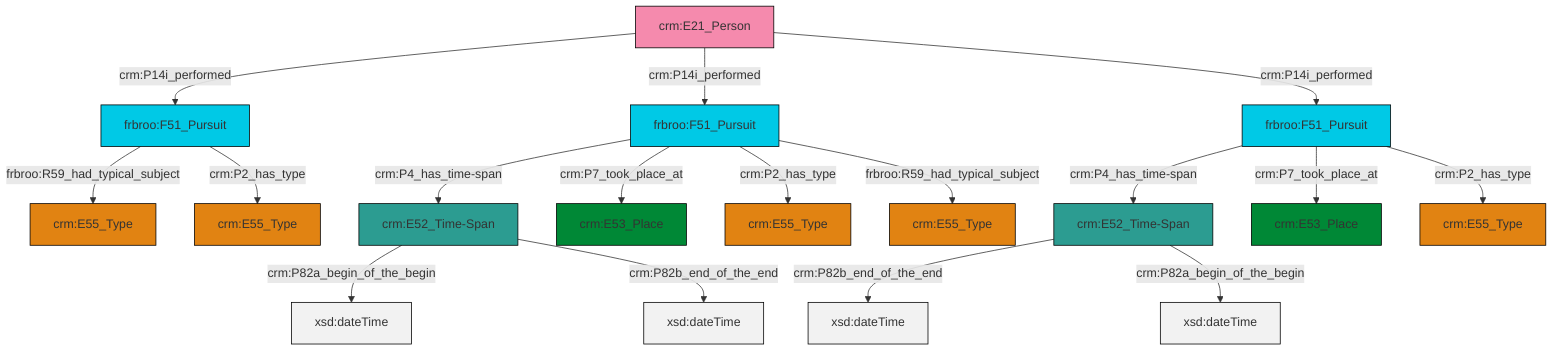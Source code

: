 graph TD
classDef Literal fill:#f2f2f2,stroke:#000000;
classDef CRM_Entity fill:#FFFFFF,stroke:#000000;
classDef Temporal_Entity fill:#00C9E6, stroke:#000000;
classDef Type fill:#E18312, stroke:#000000;
classDef Time-Span fill:#2C9C91, stroke:#000000;
classDef Appellation fill:#FFEB7F, stroke:#000000;
classDef Place fill:#008836, stroke:#000000;
classDef Persistent_Item fill:#B266B2, stroke:#000000;
classDef Conceptual_Object fill:#FFD700, stroke:#000000;
classDef Physical_Thing fill:#D2B48C, stroke:#000000;
classDef Actor fill:#f58aad, stroke:#000000;
classDef PC_Classes fill:#4ce600, stroke:#000000;
classDef Multi fill:#cccccc,stroke:#000000;

2["crm:E52_Time-Span"]:::Time-Span -->|crm:P82b_end_of_the_end| 3[xsd:dateTime]:::Literal
2["crm:E52_Time-Span"]:::Time-Span -->|crm:P82a_begin_of_the_begin| 8[xsd:dateTime]:::Literal
9["frbroo:F51_Pursuit"]:::Temporal_Entity -->|crm:P4_has_time-span| 10["crm:E52_Time-Span"]:::Time-Span
9["frbroo:F51_Pursuit"]:::Temporal_Entity -->|crm:P7_took_place_at| 12["crm:E53_Place"]:::Place
10["crm:E52_Time-Span"]:::Time-Span -->|crm:P82a_begin_of_the_begin| 18[xsd:dateTime]:::Literal
19["frbroo:F51_Pursuit"]:::Temporal_Entity -->|frbroo:R59_had_typical_subject| 20["crm:E55_Type"]:::Type
9["frbroo:F51_Pursuit"]:::Temporal_Entity -->|crm:P2_has_type| 4["crm:E55_Type"]:::Type
0["crm:E21_Person"]:::Actor -->|crm:P14i_performed| 19["frbroo:F51_Pursuit"]:::Temporal_Entity
21["frbroo:F51_Pursuit"]:::Temporal_Entity -->|crm:P4_has_time-span| 2["crm:E52_Time-Span"]:::Time-Span
0["crm:E21_Person"]:::Actor -->|crm:P14i_performed| 9["frbroo:F51_Pursuit"]:::Temporal_Entity
0["crm:E21_Person"]:::Actor -->|crm:P14i_performed| 21["frbroo:F51_Pursuit"]:::Temporal_Entity
9["frbroo:F51_Pursuit"]:::Temporal_Entity -->|frbroo:R59_had_typical_subject| 24["crm:E55_Type"]:::Type
21["frbroo:F51_Pursuit"]:::Temporal_Entity -->|crm:P7_took_place_at| 6["crm:E53_Place"]:::Place
10["crm:E52_Time-Span"]:::Time-Span -->|crm:P82b_end_of_the_end| 25[xsd:dateTime]:::Literal
19["frbroo:F51_Pursuit"]:::Temporal_Entity -->|crm:P2_has_type| 15["crm:E55_Type"]:::Type
21["frbroo:F51_Pursuit"]:::Temporal_Entity -->|crm:P2_has_type| 13["crm:E55_Type"]:::Type